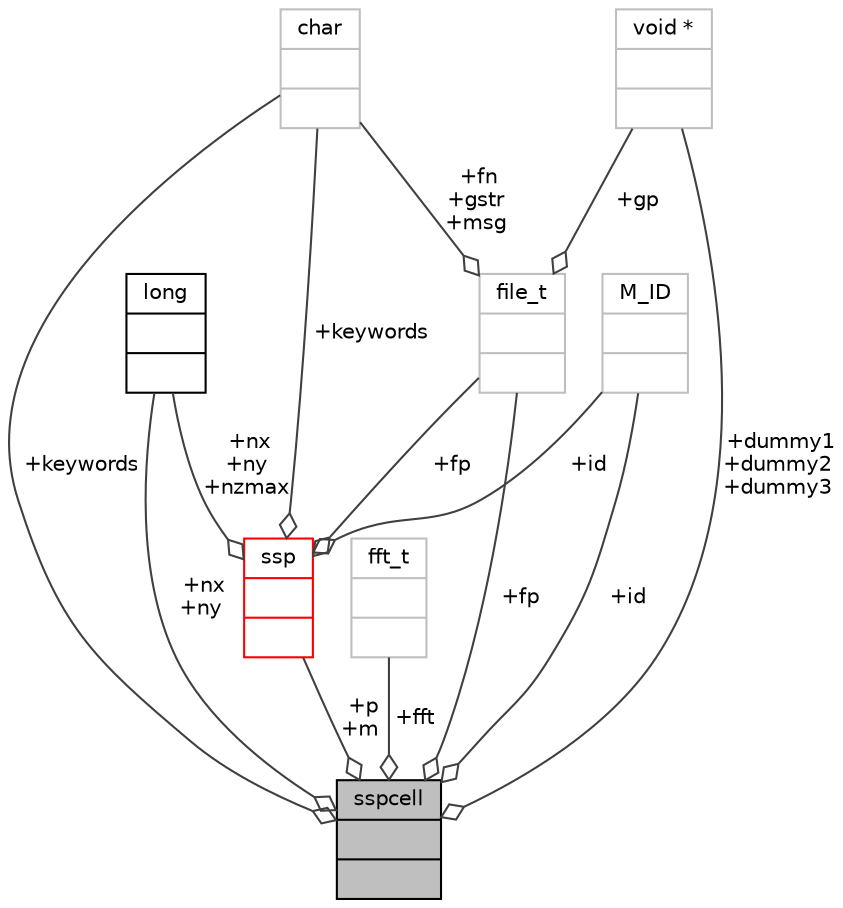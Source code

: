 digraph "sspcell"
{
 // INTERACTIVE_SVG=YES
  bgcolor="transparent";
  edge [fontname="Helvetica",fontsize="10",labelfontname="Helvetica",labelfontsize="10"];
  node [fontname="Helvetica",fontsize="10",shape=record];
  Node167 [label="{sspcell\n||}",height=0.2,width=0.4,color="black", fillcolor="grey75", style="filled", fontcolor="black"];
  Node168 -> Node167 [color="grey25",fontsize="10",style="solid",label=" +fp" ,arrowhead="odiamond",fontname="Helvetica"];
  Node168 [label="{file_t\n||}",height=0.2,width=0.4,color="grey75"];
  Node169 -> Node168 [color="grey25",fontsize="10",style="solid",label=" +fn\n+gstr\n+msg" ,arrowhead="odiamond",fontname="Helvetica"];
  Node169 [label="{char\n||}",height=0.2,width=0.4,color="grey75"];
  Node171 -> Node168 [color="grey25",fontsize="10",style="solid",label=" +gp" ,arrowhead="odiamond",fontname="Helvetica"];
  Node171 [label="{void *\n||}",height=0.2,width=0.4,color="grey75"];
  Node172 -> Node167 [color="grey25",fontsize="10",style="solid",label=" +fft" ,arrowhead="odiamond",fontname="Helvetica"];
  Node172 [label="{fft_t\n||}",height=0.2,width=0.4,color="grey75"];
  Node169 -> Node167 [color="grey25",fontsize="10",style="solid",label=" +keywords" ,arrowhead="odiamond",fontname="Helvetica"];
  Node175 -> Node167 [color="grey25",fontsize="10",style="solid",label=" +p\n+m" ,arrowhead="odiamond",fontname="Helvetica"];
  Node175 [label="{ssp\n||}",height=0.2,width=0.4,color="red",URL="$df/def/type_8h.html#dc/d44/structssp"];
  Node168 -> Node175 [color="grey25",fontsize="10",style="solid",label=" +fp" ,arrowhead="odiamond",fontname="Helvetica"];
  Node169 -> Node175 [color="grey25",fontsize="10",style="solid",label=" +keywords" ,arrowhead="odiamond",fontname="Helvetica"];
  Node177 -> Node175 [color="grey25",fontsize="10",style="solid",label=" +nx\n+ny\n+nzmax" ,arrowhead="odiamond",fontname="Helvetica"];
  Node177 [label="{long\n||}",height=0.2,width=0.4,color="black",URL="$d7/d63/classlong.html"];
  Node178 -> Node175 [color="grey25",fontsize="10",style="solid",label=" +id" ,arrowhead="odiamond",fontname="Helvetica"];
  Node178 [label="{M_ID\n||}",height=0.2,width=0.4,color="grey75"];
  Node177 -> Node167 [color="grey25",fontsize="10",style="solid",label=" +nx\n+ny" ,arrowhead="odiamond",fontname="Helvetica"];
  Node178 -> Node167 [color="grey25",fontsize="10",style="solid",label=" +id" ,arrowhead="odiamond",fontname="Helvetica"];
  Node171 -> Node167 [color="grey25",fontsize="10",style="solid",label=" +dummy1\n+dummy2\n+dummy3" ,arrowhead="odiamond",fontname="Helvetica"];
}
